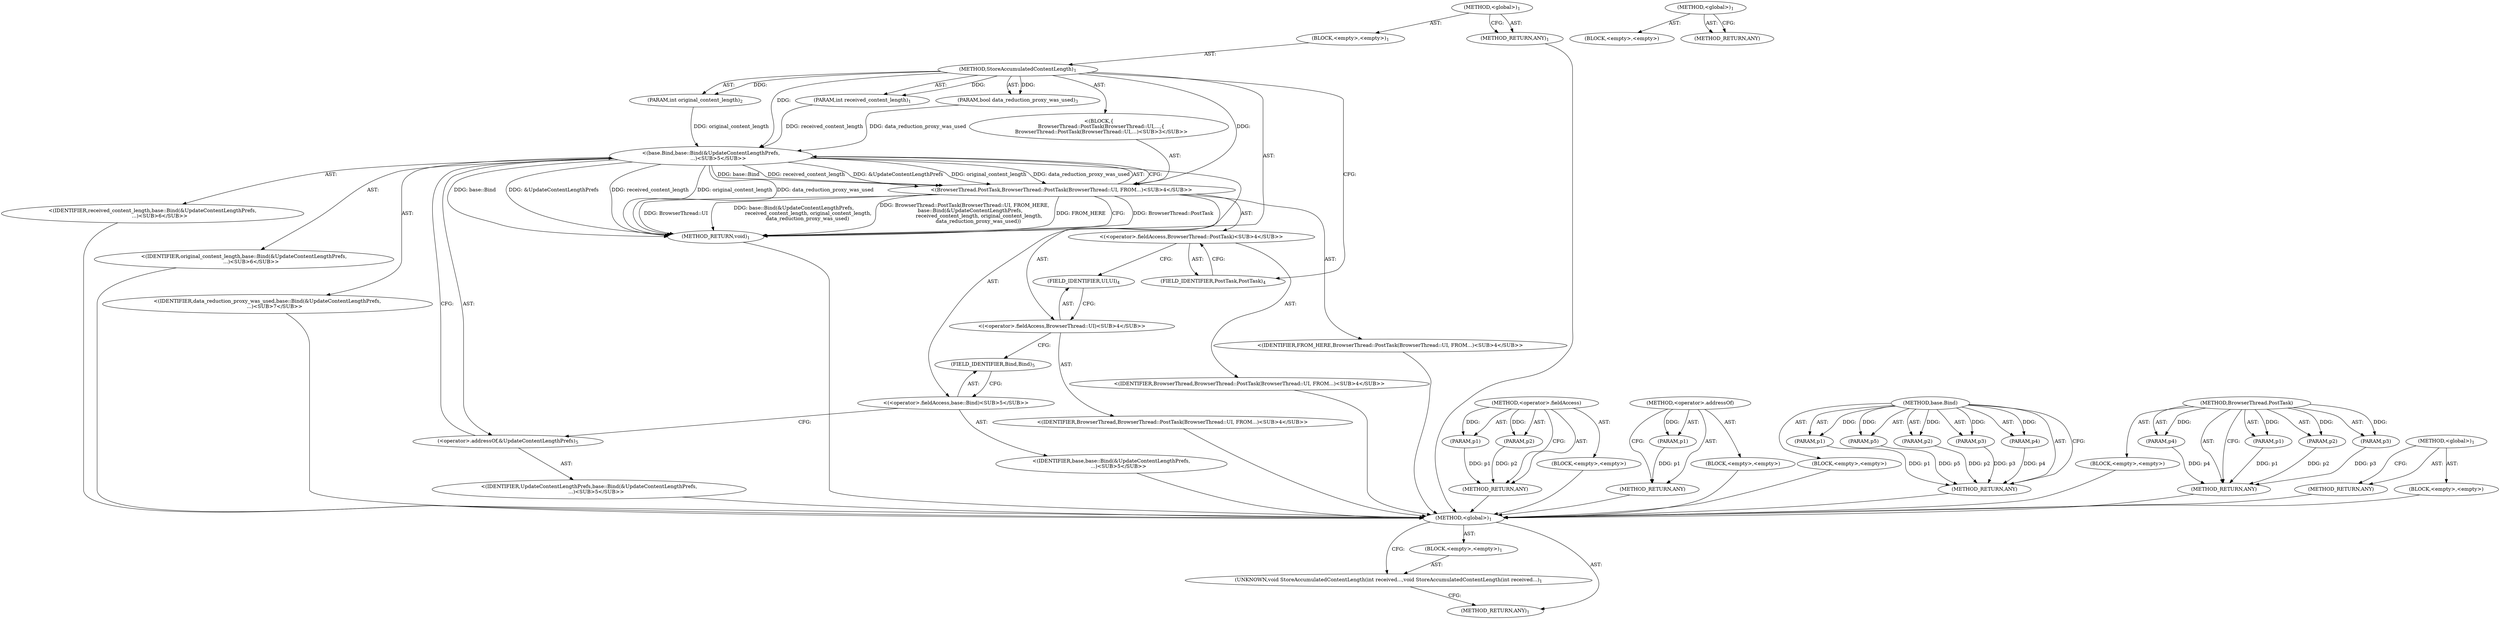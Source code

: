digraph "&lt;global&gt;" {
vulnerable_6 [label=<(METHOD,&lt;global&gt;)<SUB>1</SUB>>];
vulnerable_7 [label=<(BLOCK,&lt;empty&gt;,&lt;empty&gt;)<SUB>1</SUB>>];
vulnerable_8 [label=<(METHOD,StoreAccumulatedContentLength)<SUB>1</SUB>>];
vulnerable_9 [label=<(PARAM,int received_content_length)<SUB>1</SUB>>];
vulnerable_10 [label=<(PARAM,int original_content_length)<SUB>2</SUB>>];
vulnerable_11 [label=<(PARAM,bool data_reduction_proxy_was_used)<SUB>3</SUB>>];
vulnerable_12 [label="<(BLOCK,{
   BrowserThread::PostTask(BrowserThread::UI,...,{
   BrowserThread::PostTask(BrowserThread::UI,...)<SUB>3</SUB>>"];
vulnerable_13 [label="<(BrowserThread.PostTask,BrowserThread::PostTask(BrowserThread::UI, FROM...)<SUB>4</SUB>>"];
vulnerable_14 [label="<(&lt;operator&gt;.fieldAccess,BrowserThread::PostTask)<SUB>4</SUB>>"];
vulnerable_15 [label="<(IDENTIFIER,BrowserThread,BrowserThread::PostTask(BrowserThread::UI, FROM...)<SUB>4</SUB>>"];
vulnerable_16 [label=<(FIELD_IDENTIFIER,PostTask,PostTask)<SUB>4</SUB>>];
vulnerable_17 [label="<(&lt;operator&gt;.fieldAccess,BrowserThread::UI)<SUB>4</SUB>>"];
vulnerable_18 [label="<(IDENTIFIER,BrowserThread,BrowserThread::PostTask(BrowserThread::UI, FROM...)<SUB>4</SUB>>"];
vulnerable_19 [label=<(FIELD_IDENTIFIER,UI,UI)<SUB>4</SUB>>];
vulnerable_20 [label="<(IDENTIFIER,FROM_HERE,BrowserThread::PostTask(BrowserThread::UI, FROM...)<SUB>4</SUB>>"];
vulnerable_21 [label="<(base.Bind,base::Bind(&amp;UpdateContentLengthPrefs,
         ...)<SUB>5</SUB>>"];
vulnerable_22 [label="<(&lt;operator&gt;.fieldAccess,base::Bind)<SUB>5</SUB>>"];
vulnerable_23 [label="<(IDENTIFIER,base,base::Bind(&amp;UpdateContentLengthPrefs,
         ...)<SUB>5</SUB>>"];
vulnerable_24 [label=<(FIELD_IDENTIFIER,Bind,Bind)<SUB>5</SUB>>];
vulnerable_25 [label=<(&lt;operator&gt;.addressOf,&amp;UpdateContentLengthPrefs)<SUB>5</SUB>>];
vulnerable_26 [label="<(IDENTIFIER,UpdateContentLengthPrefs,base::Bind(&amp;UpdateContentLengthPrefs,
         ...)<SUB>5</SUB>>"];
vulnerable_27 [label="<(IDENTIFIER,received_content_length,base::Bind(&amp;UpdateContentLengthPrefs,
         ...)<SUB>6</SUB>>"];
vulnerable_28 [label="<(IDENTIFIER,original_content_length,base::Bind(&amp;UpdateContentLengthPrefs,
         ...)<SUB>6</SUB>>"];
vulnerable_29 [label="<(IDENTIFIER,data_reduction_proxy_was_used,base::Bind(&amp;UpdateContentLengthPrefs,
         ...)<SUB>7</SUB>>"];
vulnerable_30 [label=<(METHOD_RETURN,void)<SUB>1</SUB>>];
vulnerable_32 [label=<(METHOD_RETURN,ANY)<SUB>1</SUB>>];
vulnerable_60 [label=<(METHOD,&lt;operator&gt;.fieldAccess)>];
vulnerable_61 [label=<(PARAM,p1)>];
vulnerable_62 [label=<(PARAM,p2)>];
vulnerable_63 [label=<(BLOCK,&lt;empty&gt;,&lt;empty&gt;)>];
vulnerable_64 [label=<(METHOD_RETURN,ANY)>];
vulnerable_73 [label=<(METHOD,&lt;operator&gt;.addressOf)>];
vulnerable_74 [label=<(PARAM,p1)>];
vulnerable_75 [label=<(BLOCK,&lt;empty&gt;,&lt;empty&gt;)>];
vulnerable_76 [label=<(METHOD_RETURN,ANY)>];
vulnerable_65 [label=<(METHOD,base.Bind)>];
vulnerable_66 [label=<(PARAM,p1)>];
vulnerable_67 [label=<(PARAM,p2)>];
vulnerable_68 [label=<(PARAM,p3)>];
vulnerable_69 [label=<(PARAM,p4)>];
vulnerable_70 [label=<(PARAM,p5)>];
vulnerable_71 [label=<(BLOCK,&lt;empty&gt;,&lt;empty&gt;)>];
vulnerable_72 [label=<(METHOD_RETURN,ANY)>];
vulnerable_53 [label=<(METHOD,BrowserThread.PostTask)>];
vulnerable_54 [label=<(PARAM,p1)>];
vulnerable_55 [label=<(PARAM,p2)>];
vulnerable_56 [label=<(PARAM,p3)>];
vulnerable_57 [label=<(PARAM,p4)>];
vulnerable_58 [label=<(BLOCK,&lt;empty&gt;,&lt;empty&gt;)>];
vulnerable_59 [label=<(METHOD_RETURN,ANY)>];
vulnerable_47 [label=<(METHOD,&lt;global&gt;)<SUB>1</SUB>>];
vulnerable_48 [label=<(BLOCK,&lt;empty&gt;,&lt;empty&gt;)>];
vulnerable_49 [label=<(METHOD_RETURN,ANY)>];
fixed_6 [label=<(METHOD,&lt;global&gt;)<SUB>1</SUB>>];
fixed_7 [label=<(BLOCK,&lt;empty&gt;,&lt;empty&gt;)<SUB>1</SUB>>];
fixed_8 [label=<(UNKNOWN,void StoreAccumulatedContentLength(int received...,void StoreAccumulatedContentLength(int received...)<SUB>1</SUB>>];
fixed_9 [label=<(METHOD_RETURN,ANY)<SUB>1</SUB>>];
fixed_14 [label=<(METHOD,&lt;global&gt;)<SUB>1</SUB>>];
fixed_15 [label=<(BLOCK,&lt;empty&gt;,&lt;empty&gt;)>];
fixed_16 [label=<(METHOD_RETURN,ANY)>];
vulnerable_6 -> vulnerable_7  [key=0, label="AST: "];
vulnerable_6 -> vulnerable_32  [key=0, label="AST: "];
vulnerable_6 -> vulnerable_32  [key=1, label="CFG: "];
vulnerable_7 -> vulnerable_8  [key=0, label="AST: "];
vulnerable_8 -> vulnerable_9  [key=0, label="AST: "];
vulnerable_8 -> vulnerable_9  [key=1, label="DDG: "];
vulnerable_8 -> vulnerable_10  [key=0, label="AST: "];
vulnerable_8 -> vulnerable_10  [key=1, label="DDG: "];
vulnerable_8 -> vulnerable_11  [key=0, label="AST: "];
vulnerable_8 -> vulnerable_11  [key=1, label="DDG: "];
vulnerable_8 -> vulnerable_12  [key=0, label="AST: "];
vulnerable_8 -> vulnerable_30  [key=0, label="AST: "];
vulnerable_8 -> vulnerable_16  [key=0, label="CFG: "];
vulnerable_8 -> vulnerable_13  [key=0, label="DDG: "];
vulnerable_8 -> vulnerable_21  [key=0, label="DDG: "];
vulnerable_9 -> vulnerable_21  [key=0, label="DDG: received_content_length"];
vulnerable_10 -> vulnerable_21  [key=0, label="DDG: original_content_length"];
vulnerable_11 -> vulnerable_21  [key=0, label="DDG: data_reduction_proxy_was_used"];
vulnerable_12 -> vulnerable_13  [key=0, label="AST: "];
vulnerable_13 -> vulnerable_14  [key=0, label="AST: "];
vulnerable_13 -> vulnerable_17  [key=0, label="AST: "];
vulnerable_13 -> vulnerable_20  [key=0, label="AST: "];
vulnerable_13 -> vulnerable_21  [key=0, label="AST: "];
vulnerable_13 -> vulnerable_30  [key=0, label="CFG: "];
vulnerable_13 -> vulnerable_30  [key=1, label="DDG: BrowserThread::PostTask"];
vulnerable_13 -> vulnerable_30  [key=2, label="DDG: BrowserThread::UI"];
vulnerable_13 -> vulnerable_30  [key=3, label="DDG: base::Bind(&amp;UpdateContentLengthPrefs,
                  received_content_length, original_content_length,
                 data_reduction_proxy_was_used)"];
vulnerable_13 -> vulnerable_30  [key=4, label="DDG: BrowserThread::PostTask(BrowserThread::UI, FROM_HERE,
       base::Bind(&amp;UpdateContentLengthPrefs,
                  received_content_length, original_content_length,
                 data_reduction_proxy_was_used))"];
vulnerable_13 -> vulnerable_30  [key=5, label="DDG: FROM_HERE"];
vulnerable_14 -> vulnerable_15  [key=0, label="AST: "];
vulnerable_14 -> vulnerable_16  [key=0, label="AST: "];
vulnerable_14 -> vulnerable_19  [key=0, label="CFG: "];
vulnerable_15 -> fixed_6  [key=0];
vulnerable_16 -> vulnerable_14  [key=0, label="CFG: "];
vulnerable_17 -> vulnerable_18  [key=0, label="AST: "];
vulnerable_17 -> vulnerable_19  [key=0, label="AST: "];
vulnerable_17 -> vulnerable_24  [key=0, label="CFG: "];
vulnerable_18 -> fixed_6  [key=0];
vulnerable_19 -> vulnerable_17  [key=0, label="CFG: "];
vulnerable_20 -> fixed_6  [key=0];
vulnerable_21 -> vulnerable_22  [key=0, label="AST: "];
vulnerable_21 -> vulnerable_25  [key=0, label="AST: "];
vulnerable_21 -> vulnerable_27  [key=0, label="AST: "];
vulnerable_21 -> vulnerable_28  [key=0, label="AST: "];
vulnerable_21 -> vulnerable_29  [key=0, label="AST: "];
vulnerable_21 -> vulnerable_13  [key=0, label="CFG: "];
vulnerable_21 -> vulnerable_13  [key=1, label="DDG: base::Bind"];
vulnerable_21 -> vulnerable_13  [key=2, label="DDG: received_content_length"];
vulnerable_21 -> vulnerable_13  [key=3, label="DDG: &amp;UpdateContentLengthPrefs"];
vulnerable_21 -> vulnerable_13  [key=4, label="DDG: original_content_length"];
vulnerable_21 -> vulnerable_13  [key=5, label="DDG: data_reduction_proxy_was_used"];
vulnerable_21 -> vulnerable_30  [key=0, label="DDG: base::Bind"];
vulnerable_21 -> vulnerable_30  [key=1, label="DDG: &amp;UpdateContentLengthPrefs"];
vulnerable_21 -> vulnerable_30  [key=2, label="DDG: received_content_length"];
vulnerable_21 -> vulnerable_30  [key=3, label="DDG: original_content_length"];
vulnerable_21 -> vulnerable_30  [key=4, label="DDG: data_reduction_proxy_was_used"];
vulnerable_22 -> vulnerable_23  [key=0, label="AST: "];
vulnerable_22 -> vulnerable_24  [key=0, label="AST: "];
vulnerable_22 -> vulnerable_25  [key=0, label="CFG: "];
vulnerable_23 -> fixed_6  [key=0];
vulnerable_24 -> vulnerable_22  [key=0, label="CFG: "];
vulnerable_25 -> vulnerable_26  [key=0, label="AST: "];
vulnerable_25 -> vulnerable_21  [key=0, label="CFG: "];
vulnerable_26 -> fixed_6  [key=0];
vulnerable_27 -> fixed_6  [key=0];
vulnerable_28 -> fixed_6  [key=0];
vulnerable_29 -> fixed_6  [key=0];
vulnerable_30 -> fixed_6  [key=0];
vulnerable_32 -> fixed_6  [key=0];
vulnerable_60 -> vulnerable_61  [key=0, label="AST: "];
vulnerable_60 -> vulnerable_61  [key=1, label="DDG: "];
vulnerable_60 -> vulnerable_63  [key=0, label="AST: "];
vulnerable_60 -> vulnerable_62  [key=0, label="AST: "];
vulnerable_60 -> vulnerable_62  [key=1, label="DDG: "];
vulnerable_60 -> vulnerable_64  [key=0, label="AST: "];
vulnerable_60 -> vulnerable_64  [key=1, label="CFG: "];
vulnerable_61 -> vulnerable_64  [key=0, label="DDG: p1"];
vulnerable_62 -> vulnerable_64  [key=0, label="DDG: p2"];
vulnerable_63 -> fixed_6  [key=0];
vulnerable_64 -> fixed_6  [key=0];
vulnerable_73 -> vulnerable_74  [key=0, label="AST: "];
vulnerable_73 -> vulnerable_74  [key=1, label="DDG: "];
vulnerable_73 -> vulnerable_75  [key=0, label="AST: "];
vulnerable_73 -> vulnerable_76  [key=0, label="AST: "];
vulnerable_73 -> vulnerable_76  [key=1, label="CFG: "];
vulnerable_74 -> vulnerable_76  [key=0, label="DDG: p1"];
vulnerable_75 -> fixed_6  [key=0];
vulnerable_76 -> fixed_6  [key=0];
vulnerable_65 -> vulnerable_66  [key=0, label="AST: "];
vulnerable_65 -> vulnerable_66  [key=1, label="DDG: "];
vulnerable_65 -> vulnerable_71  [key=0, label="AST: "];
vulnerable_65 -> vulnerable_67  [key=0, label="AST: "];
vulnerable_65 -> vulnerable_67  [key=1, label="DDG: "];
vulnerable_65 -> vulnerable_72  [key=0, label="AST: "];
vulnerable_65 -> vulnerable_72  [key=1, label="CFG: "];
vulnerable_65 -> vulnerable_68  [key=0, label="AST: "];
vulnerable_65 -> vulnerable_68  [key=1, label="DDG: "];
vulnerable_65 -> vulnerable_69  [key=0, label="AST: "];
vulnerable_65 -> vulnerable_69  [key=1, label="DDG: "];
vulnerable_65 -> vulnerable_70  [key=0, label="AST: "];
vulnerable_65 -> vulnerable_70  [key=1, label="DDG: "];
vulnerable_66 -> vulnerable_72  [key=0, label="DDG: p1"];
vulnerable_67 -> vulnerable_72  [key=0, label="DDG: p2"];
vulnerable_68 -> vulnerable_72  [key=0, label="DDG: p3"];
vulnerable_69 -> vulnerable_72  [key=0, label="DDG: p4"];
vulnerable_70 -> vulnerable_72  [key=0, label="DDG: p5"];
vulnerable_71 -> fixed_6  [key=0];
vulnerable_72 -> fixed_6  [key=0];
vulnerable_53 -> vulnerable_54  [key=0, label="AST: "];
vulnerable_53 -> vulnerable_54  [key=1, label="DDG: "];
vulnerable_53 -> vulnerable_58  [key=0, label="AST: "];
vulnerable_53 -> vulnerable_55  [key=0, label="AST: "];
vulnerable_53 -> vulnerable_55  [key=1, label="DDG: "];
vulnerable_53 -> vulnerable_59  [key=0, label="AST: "];
vulnerable_53 -> vulnerable_59  [key=1, label="CFG: "];
vulnerable_53 -> vulnerable_56  [key=0, label="AST: "];
vulnerable_53 -> vulnerable_56  [key=1, label="DDG: "];
vulnerable_53 -> vulnerable_57  [key=0, label="AST: "];
vulnerable_53 -> vulnerable_57  [key=1, label="DDG: "];
vulnerable_54 -> vulnerable_59  [key=0, label="DDG: p1"];
vulnerable_55 -> vulnerable_59  [key=0, label="DDG: p2"];
vulnerable_56 -> vulnerable_59  [key=0, label="DDG: p3"];
vulnerable_57 -> vulnerable_59  [key=0, label="DDG: p4"];
vulnerable_58 -> fixed_6  [key=0];
vulnerable_59 -> fixed_6  [key=0];
vulnerable_47 -> vulnerable_48  [key=0, label="AST: "];
vulnerable_47 -> vulnerable_49  [key=0, label="AST: "];
vulnerable_47 -> vulnerable_49  [key=1, label="CFG: "];
vulnerable_48 -> fixed_6  [key=0];
vulnerable_49 -> fixed_6  [key=0];
fixed_6 -> fixed_7  [key=0, label="AST: "];
fixed_6 -> fixed_9  [key=0, label="AST: "];
fixed_6 -> fixed_8  [key=0, label="CFG: "];
fixed_7 -> fixed_8  [key=0, label="AST: "];
fixed_8 -> fixed_9  [key=0, label="CFG: "];
fixed_14 -> fixed_15  [key=0, label="AST: "];
fixed_14 -> fixed_16  [key=0, label="AST: "];
fixed_14 -> fixed_16  [key=1, label="CFG: "];
}
